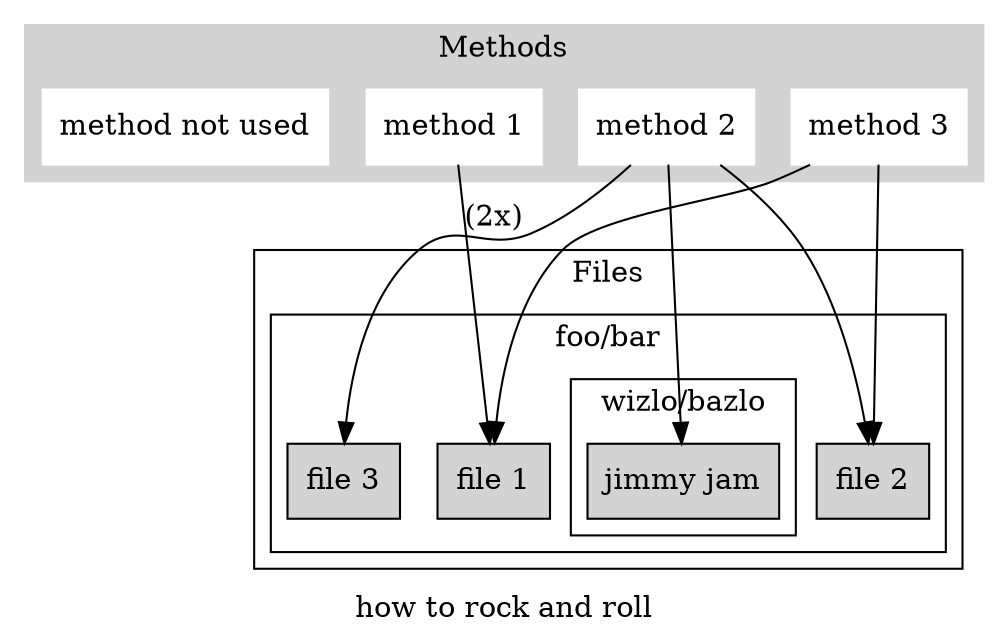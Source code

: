 digraph G {

  label="how to rock and roll"

	subgraph cluster_METHODS {
		label="Methods";
		style=filled;
		color=lightgrey;
		node [style=filled color=white shape=rect];

    m1 [label="method 1"]
    m2 [label="method 2"]
    m3 [label="method 3"]
    m4 [label="method not used"]
	}

	subgraph cluster_FILES {
		label="Files";

		node [style=filled shape=rect];

    subgraph cluster_2 {
      label="foo/bar"

      f1 [label="file 1"]
      f3 [label="file 3"]
      f2 [label="file 2"]

      subgraph cluster_3 {
        label="wizlo/bazlo"

        f4 [label="jimmy jam"]
      }
    }
	}

  m1->f1 [label="(2x)"]
  m2->f2
  m2->f3
  m2->f4
  m3->f1
  m3->f2
}
